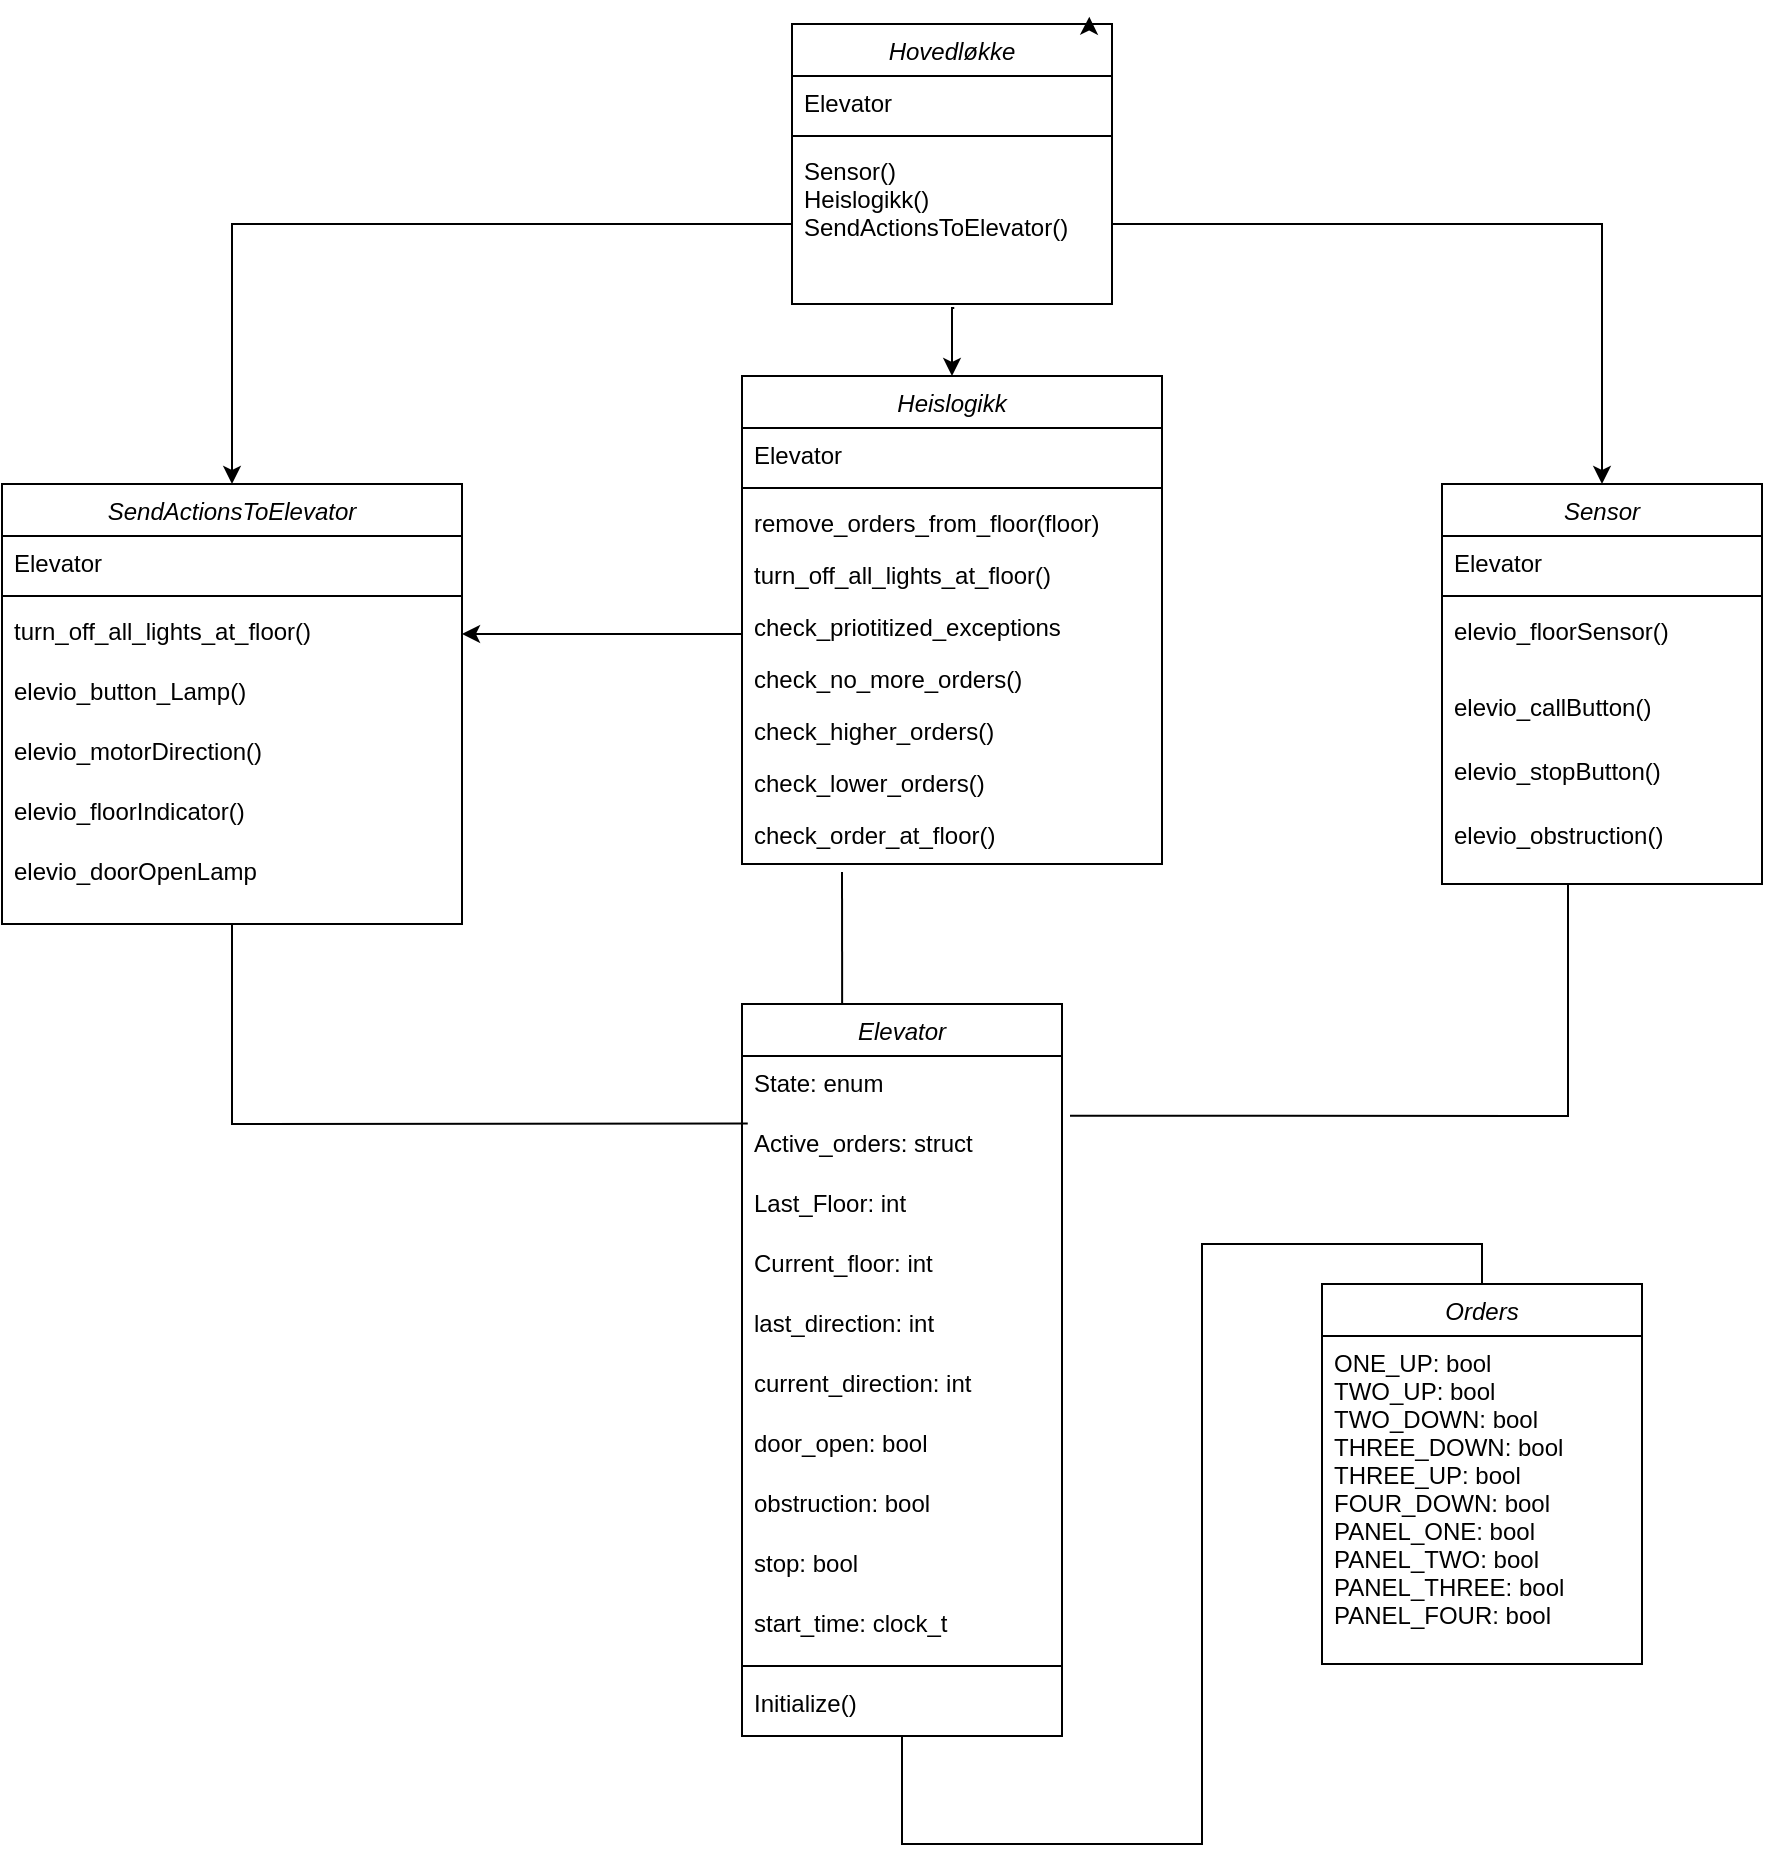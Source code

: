 <mxfile version="26.1.1">
  <diagram id="C5RBs43oDa-KdzZeNtuy" name="Page-1">
    <mxGraphModel dx="2028" dy="2124" grid="1" gridSize="10" guides="1" tooltips="1" connect="1" arrows="1" fold="1" page="1" pageScale="1" pageWidth="827" pageHeight="1169" math="0" shadow="0">
      <root>
        <mxCell id="WIyWlLk6GJQsqaUBKTNV-0" />
        <mxCell id="WIyWlLk6GJQsqaUBKTNV-1" parent="WIyWlLk6GJQsqaUBKTNV-0" />
        <mxCell id="zkfFHV4jXpPFQw0GAbJ--0" value="Hovedløkke" style="swimlane;fontStyle=2;align=center;verticalAlign=top;childLayout=stackLayout;horizontal=1;startSize=26;horizontalStack=0;resizeParent=1;resizeLast=0;collapsible=1;marginBottom=0;rounded=0;shadow=0;strokeWidth=1;" parent="WIyWlLk6GJQsqaUBKTNV-1" vertex="1">
          <mxGeometry x="455" y="-10" width="160" height="140" as="geometry">
            <mxRectangle x="230" y="140" width="160" height="26" as="alternateBounds" />
          </mxGeometry>
        </mxCell>
        <mxCell id="zkfFHV4jXpPFQw0GAbJ--1" value="Elevator" style="text;align=left;verticalAlign=top;spacingLeft=4;spacingRight=4;overflow=hidden;rotatable=0;points=[[0,0.5],[1,0.5]];portConstraint=eastwest;" parent="zkfFHV4jXpPFQw0GAbJ--0" vertex="1">
          <mxGeometry y="26" width="160" height="26" as="geometry" />
        </mxCell>
        <mxCell id="zkfFHV4jXpPFQw0GAbJ--4" value="" style="line;html=1;strokeWidth=1;align=left;verticalAlign=middle;spacingTop=-1;spacingLeft=3;spacingRight=3;rotatable=0;labelPosition=right;points=[];portConstraint=eastwest;" parent="zkfFHV4jXpPFQw0GAbJ--0" vertex="1">
          <mxGeometry y="52" width="160" height="8" as="geometry" />
        </mxCell>
        <mxCell id="zkfFHV4jXpPFQw0GAbJ--5" value="Sensor()&#xa;Heislogikk()&#xa;SendActionsToElevator()" style="text;align=left;verticalAlign=top;spacingLeft=4;spacingRight=4;overflow=hidden;rotatable=0;points=[[0,0.5],[1,0.5]];portConstraint=eastwest;" parent="zkfFHV4jXpPFQw0GAbJ--0" vertex="1">
          <mxGeometry y="60" width="160" height="80" as="geometry" />
        </mxCell>
        <mxCell id="JAbTcYo0nhCRldqUnfxY-1" value="Sensor" style="swimlane;fontStyle=2;align=center;verticalAlign=top;childLayout=stackLayout;horizontal=1;startSize=26;horizontalStack=0;resizeParent=1;resizeLast=0;collapsible=1;marginBottom=0;rounded=0;shadow=0;strokeWidth=1;" vertex="1" parent="WIyWlLk6GJQsqaUBKTNV-1">
          <mxGeometry x="780" y="220" width="160" height="200" as="geometry">
            <mxRectangle x="230" y="140" width="160" height="26" as="alternateBounds" />
          </mxGeometry>
        </mxCell>
        <mxCell id="JAbTcYo0nhCRldqUnfxY-2" value="Elevator" style="text;align=left;verticalAlign=top;spacingLeft=4;spacingRight=4;overflow=hidden;rotatable=0;points=[[0,0.5],[1,0.5]];portConstraint=eastwest;" vertex="1" parent="JAbTcYo0nhCRldqUnfxY-1">
          <mxGeometry y="26" width="160" height="26" as="geometry" />
        </mxCell>
        <mxCell id="JAbTcYo0nhCRldqUnfxY-5" value="" style="line;html=1;strokeWidth=1;align=left;verticalAlign=middle;spacingTop=-1;spacingLeft=3;spacingRight=3;rotatable=0;labelPosition=right;points=[];portConstraint=eastwest;" vertex="1" parent="JAbTcYo0nhCRldqUnfxY-1">
          <mxGeometry y="52" width="160" height="8" as="geometry" />
        </mxCell>
        <mxCell id="JAbTcYo0nhCRldqUnfxY-6" value="elevio_floorSensor()" style="text;align=left;verticalAlign=top;spacingLeft=4;spacingRight=4;overflow=hidden;rotatable=0;points=[[0,0.5],[1,0.5]];portConstraint=eastwest;" vertex="1" parent="JAbTcYo0nhCRldqUnfxY-1">
          <mxGeometry y="60" width="160" height="38" as="geometry" />
        </mxCell>
        <mxCell id="JAbTcYo0nhCRldqUnfxY-57" value="elevio_callButton()" style="text;align=left;verticalAlign=top;spacingLeft=4;spacingRight=4;overflow=hidden;rotatable=0;points=[[0,0.5],[1,0.5]];portConstraint=eastwest;" vertex="1" parent="JAbTcYo0nhCRldqUnfxY-1">
          <mxGeometry y="98" width="160" height="32" as="geometry" />
        </mxCell>
        <mxCell id="JAbTcYo0nhCRldqUnfxY-82" value="elevio_stopButton()" style="text;align=left;verticalAlign=top;spacingLeft=4;spacingRight=4;overflow=hidden;rotatable=0;points=[[0,0.5],[1,0.5]];portConstraint=eastwest;" vertex="1" parent="JAbTcYo0nhCRldqUnfxY-1">
          <mxGeometry y="130" width="160" height="32" as="geometry" />
        </mxCell>
        <mxCell id="JAbTcYo0nhCRldqUnfxY-83" value="elevio_obstruction()" style="text;align=left;verticalAlign=top;spacingLeft=4;spacingRight=4;overflow=hidden;rotatable=0;points=[[0,0.5],[1,0.5]];portConstraint=eastwest;" vertex="1" parent="JAbTcYo0nhCRldqUnfxY-1">
          <mxGeometry y="162" width="160" height="32" as="geometry" />
        </mxCell>
        <mxCell id="JAbTcYo0nhCRldqUnfxY-7" value="Elevator" style="swimlane;fontStyle=2;align=center;verticalAlign=top;childLayout=stackLayout;horizontal=1;startSize=26;horizontalStack=0;resizeParent=1;resizeLast=0;collapsible=1;marginBottom=0;rounded=0;shadow=0;strokeWidth=1;" vertex="1" parent="WIyWlLk6GJQsqaUBKTNV-1">
          <mxGeometry x="430" y="480" width="160" height="366" as="geometry">
            <mxRectangle x="230" y="140" width="160" height="26" as="alternateBounds" />
          </mxGeometry>
        </mxCell>
        <mxCell id="JAbTcYo0nhCRldqUnfxY-33" value="State: enum" style="text;align=left;verticalAlign=top;spacingLeft=4;spacingRight=4;overflow=hidden;rotatable=0;points=[[0,0.5],[1,0.5]];portConstraint=eastwest;" vertex="1" parent="JAbTcYo0nhCRldqUnfxY-7">
          <mxGeometry y="26" width="160" height="30" as="geometry" />
        </mxCell>
        <mxCell id="JAbTcYo0nhCRldqUnfxY-34" value="Active_orders: struct" style="text;align=left;verticalAlign=top;spacingLeft=4;spacingRight=4;overflow=hidden;rotatable=0;points=[[0,0.5],[1,0.5]];portConstraint=eastwest;" vertex="1" parent="JAbTcYo0nhCRldqUnfxY-7">
          <mxGeometry y="56" width="160" height="30" as="geometry" />
        </mxCell>
        <mxCell id="JAbTcYo0nhCRldqUnfxY-35" value="Last_Floor: int" style="text;align=left;verticalAlign=top;spacingLeft=4;spacingRight=4;overflow=hidden;rotatable=0;points=[[0,0.5],[1,0.5]];portConstraint=eastwest;" vertex="1" parent="JAbTcYo0nhCRldqUnfxY-7">
          <mxGeometry y="86" width="160" height="30" as="geometry" />
        </mxCell>
        <mxCell id="JAbTcYo0nhCRldqUnfxY-36" value="Current_floor: int" style="text;align=left;verticalAlign=top;spacingLeft=4;spacingRight=4;overflow=hidden;rotatable=0;points=[[0,0.5],[1,0.5]];portConstraint=eastwest;" vertex="1" parent="JAbTcYo0nhCRldqUnfxY-7">
          <mxGeometry y="116" width="160" height="30" as="geometry" />
        </mxCell>
        <mxCell id="JAbTcYo0nhCRldqUnfxY-37" value="last_direction: int" style="text;align=left;verticalAlign=top;spacingLeft=4;spacingRight=4;overflow=hidden;rotatable=0;points=[[0,0.5],[1,0.5]];portConstraint=eastwest;" vertex="1" parent="JAbTcYo0nhCRldqUnfxY-7">
          <mxGeometry y="146" width="160" height="30" as="geometry" />
        </mxCell>
        <mxCell id="JAbTcYo0nhCRldqUnfxY-39" value="current_direction: int" style="text;align=left;verticalAlign=top;spacingLeft=4;spacingRight=4;overflow=hidden;rotatable=0;points=[[0,0.5],[1,0.5]];portConstraint=eastwest;" vertex="1" parent="JAbTcYo0nhCRldqUnfxY-7">
          <mxGeometry y="176" width="160" height="30" as="geometry" />
        </mxCell>
        <mxCell id="JAbTcYo0nhCRldqUnfxY-40" value="door_open: bool" style="text;align=left;verticalAlign=top;spacingLeft=4;spacingRight=4;overflow=hidden;rotatable=0;points=[[0,0.5],[1,0.5]];portConstraint=eastwest;" vertex="1" parent="JAbTcYo0nhCRldqUnfxY-7">
          <mxGeometry y="206" width="160" height="30" as="geometry" />
        </mxCell>
        <mxCell id="JAbTcYo0nhCRldqUnfxY-42" value="obstruction: bool" style="text;align=left;verticalAlign=top;spacingLeft=4;spacingRight=4;overflow=hidden;rotatable=0;points=[[0,0.5],[1,0.5]];portConstraint=eastwest;" vertex="1" parent="JAbTcYo0nhCRldqUnfxY-7">
          <mxGeometry y="236" width="160" height="30" as="geometry" />
        </mxCell>
        <mxCell id="JAbTcYo0nhCRldqUnfxY-43" value="stop: bool" style="text;align=left;verticalAlign=top;spacingLeft=4;spacingRight=4;overflow=hidden;rotatable=0;points=[[0,0.5],[1,0.5]];portConstraint=eastwest;" vertex="1" parent="JAbTcYo0nhCRldqUnfxY-7">
          <mxGeometry y="266" width="160" height="30" as="geometry" />
        </mxCell>
        <mxCell id="JAbTcYo0nhCRldqUnfxY-76" value="start_time: clock_t " style="text;align=left;verticalAlign=top;spacingLeft=4;spacingRight=4;overflow=hidden;rotatable=0;points=[[0,0.5],[1,0.5]];portConstraint=eastwest;" vertex="1" parent="JAbTcYo0nhCRldqUnfxY-7">
          <mxGeometry y="296" width="160" height="30" as="geometry" />
        </mxCell>
        <mxCell id="JAbTcYo0nhCRldqUnfxY-11" value="" style="line;html=1;strokeWidth=1;align=left;verticalAlign=middle;spacingTop=-1;spacingLeft=3;spacingRight=3;rotatable=0;labelPosition=right;points=[];portConstraint=eastwest;" vertex="1" parent="JAbTcYo0nhCRldqUnfxY-7">
          <mxGeometry y="326" width="160" height="10" as="geometry" />
        </mxCell>
        <mxCell id="JAbTcYo0nhCRldqUnfxY-56" value="Initialize()" style="text;align=left;verticalAlign=top;spacingLeft=4;spacingRight=4;overflow=hidden;rotatable=0;points=[[0,0.5],[1,0.5]];portConstraint=eastwest;" vertex="1" parent="JAbTcYo0nhCRldqUnfxY-7">
          <mxGeometry y="336" width="160" height="30" as="geometry" />
        </mxCell>
        <mxCell id="JAbTcYo0nhCRldqUnfxY-13" style="edgeStyle=orthogonalEdgeStyle;rounded=0;orthogonalLoop=1;jettySize=auto;html=1;exitX=1;exitY=0;exitDx=0;exitDy=0;entryX=0.929;entryY=-0.026;entryDx=0;entryDy=0;entryPerimeter=0;" edge="1" parent="WIyWlLk6GJQsqaUBKTNV-1" source="zkfFHV4jXpPFQw0GAbJ--0" target="zkfFHV4jXpPFQw0GAbJ--0">
          <mxGeometry relative="1" as="geometry" />
        </mxCell>
        <mxCell id="JAbTcYo0nhCRldqUnfxY-14" value="Orders" style="swimlane;fontStyle=2;align=center;verticalAlign=top;childLayout=stackLayout;horizontal=1;startSize=26;horizontalStack=0;resizeParent=1;resizeLast=0;collapsible=1;marginBottom=0;rounded=0;shadow=0;strokeWidth=1;" vertex="1" parent="WIyWlLk6GJQsqaUBKTNV-1">
          <mxGeometry x="720" y="620" width="160" height="190" as="geometry">
            <mxRectangle x="230" y="140" width="160" height="26" as="alternateBounds" />
          </mxGeometry>
        </mxCell>
        <mxCell id="JAbTcYo0nhCRldqUnfxY-17" value="ONE_UP: bool  &#xa;TWO_UP: bool  &#xa;TWO_DOWN: bool  &#xa;THREE_DOWN: bool  &#xa;THREE_UP: bool  &#xa;FOUR_DOWN: bool  &#xa;PANEL_ONE: bool  &#xa;PANEL_TWO: bool  &#xa;PANEL_THREE: bool  &#xa;PANEL_FOUR: bool  &#xa;" style="text;align=left;verticalAlign=top;spacingLeft=4;spacingRight=4;overflow=hidden;rotatable=0;points=[[0,0.5],[1,0.5]];portConstraint=eastwest;rounded=0;shadow=0;html=0;" vertex="1" parent="JAbTcYo0nhCRldqUnfxY-14">
          <mxGeometry y="26" width="160" height="154" as="geometry" />
        </mxCell>
        <mxCell id="JAbTcYo0nhCRldqUnfxY-18" value="" style="line;html=1;strokeWidth=1;align=left;verticalAlign=middle;spacingTop=-1;spacingLeft=3;spacingRight=3;rotatable=0;labelPosition=right;points=[];portConstraint=eastwest;" vertex="1" parent="JAbTcYo0nhCRldqUnfxY-14">
          <mxGeometry y="180" width="160" as="geometry" />
        </mxCell>
        <mxCell id="JAbTcYo0nhCRldqUnfxY-86" style="edgeStyle=orthogonalEdgeStyle;rounded=0;orthogonalLoop=1;jettySize=auto;html=1;entryX=1;entryY=0.5;entryDx=0;entryDy=0;" edge="1" parent="WIyWlLk6GJQsqaUBKTNV-1" source="JAbTcYo0nhCRldqUnfxY-20" target="JAbTcYo0nhCRldqUnfxY-31">
          <mxGeometry relative="1" as="geometry">
            <Array as="points">
              <mxPoint x="400" y="295" />
              <mxPoint x="400" y="295" />
            </Array>
          </mxGeometry>
        </mxCell>
        <mxCell id="JAbTcYo0nhCRldqUnfxY-20" value="Heislogikk" style="swimlane;fontStyle=2;align=center;verticalAlign=top;childLayout=stackLayout;horizontal=1;startSize=26;horizontalStack=0;resizeParent=1;resizeLast=0;collapsible=1;marginBottom=0;rounded=0;shadow=0;strokeWidth=1;" vertex="1" parent="WIyWlLk6GJQsqaUBKTNV-1">
          <mxGeometry x="430" y="166" width="210" height="244" as="geometry">
            <mxRectangle x="230" y="140" width="160" height="26" as="alternateBounds" />
          </mxGeometry>
        </mxCell>
        <mxCell id="JAbTcYo0nhCRldqUnfxY-23" value="Elevator" style="text;align=left;verticalAlign=top;spacingLeft=4;spacingRight=4;overflow=hidden;rotatable=0;points=[[0,0.5],[1,0.5]];portConstraint=eastwest;rounded=0;shadow=0;html=0;" vertex="1" parent="JAbTcYo0nhCRldqUnfxY-20">
          <mxGeometry y="26" width="210" height="26" as="geometry" />
        </mxCell>
        <mxCell id="JAbTcYo0nhCRldqUnfxY-24" value="" style="line;html=1;strokeWidth=1;align=left;verticalAlign=middle;spacingTop=-1;spacingLeft=3;spacingRight=3;rotatable=0;labelPosition=right;points=[];portConstraint=eastwest;" vertex="1" parent="JAbTcYo0nhCRldqUnfxY-20">
          <mxGeometry y="52" width="210" height="8" as="geometry" />
        </mxCell>
        <mxCell id="JAbTcYo0nhCRldqUnfxY-25" value="remove_orders_from_floor(floor)" style="text;align=left;verticalAlign=top;spacingLeft=4;spacingRight=4;overflow=hidden;rotatable=0;points=[[0,0.5],[1,0.5]];portConstraint=eastwest;" vertex="1" parent="JAbTcYo0nhCRldqUnfxY-20">
          <mxGeometry y="60" width="210" height="26" as="geometry" />
        </mxCell>
        <mxCell id="JAbTcYo0nhCRldqUnfxY-53" value="turn_off_all_lights_at_floor()" style="text;align=left;verticalAlign=top;spacingLeft=4;spacingRight=4;overflow=hidden;rotatable=0;points=[[0,0.5],[1,0.5]];portConstraint=eastwest;" vertex="1" parent="JAbTcYo0nhCRldqUnfxY-20">
          <mxGeometry y="86" width="210" height="26" as="geometry" />
        </mxCell>
        <mxCell id="JAbTcYo0nhCRldqUnfxY-75" value="check_priotitized_exceptions" style="text;align=left;verticalAlign=top;spacingLeft=4;spacingRight=4;overflow=hidden;rotatable=0;points=[[0,0.5],[1,0.5]];portConstraint=eastwest;" vertex="1" parent="JAbTcYo0nhCRldqUnfxY-20">
          <mxGeometry y="112" width="210" height="26" as="geometry" />
        </mxCell>
        <mxCell id="JAbTcYo0nhCRldqUnfxY-77" value="check_no_more_orders()" style="text;align=left;verticalAlign=top;spacingLeft=4;spacingRight=4;overflow=hidden;rotatable=0;points=[[0,0.5],[1,0.5]];portConstraint=eastwest;" vertex="1" parent="JAbTcYo0nhCRldqUnfxY-20">
          <mxGeometry y="138" width="210" height="26" as="geometry" />
        </mxCell>
        <mxCell id="JAbTcYo0nhCRldqUnfxY-78" value="check_higher_orders()" style="text;align=left;verticalAlign=top;spacingLeft=4;spacingRight=4;overflow=hidden;rotatable=0;points=[[0,0.5],[1,0.5]];portConstraint=eastwest;" vertex="1" parent="JAbTcYo0nhCRldqUnfxY-20">
          <mxGeometry y="164" width="210" height="26" as="geometry" />
        </mxCell>
        <mxCell id="JAbTcYo0nhCRldqUnfxY-79" value="check_lower_orders()" style="text;align=left;verticalAlign=top;spacingLeft=4;spacingRight=4;overflow=hidden;rotatable=0;points=[[0,0.5],[1,0.5]];portConstraint=eastwest;" vertex="1" parent="JAbTcYo0nhCRldqUnfxY-20">
          <mxGeometry y="190" width="210" height="26" as="geometry" />
        </mxCell>
        <mxCell id="JAbTcYo0nhCRldqUnfxY-80" value="check_order_at_floor()" style="text;align=left;verticalAlign=top;spacingLeft=4;spacingRight=4;overflow=hidden;rotatable=0;points=[[0,0.5],[1,0.5]];portConstraint=eastwest;" vertex="1" parent="JAbTcYo0nhCRldqUnfxY-20">
          <mxGeometry y="216" width="210" height="26" as="geometry" />
        </mxCell>
        <mxCell id="JAbTcYo0nhCRldqUnfxY-26" value="SendActionsToElevator" style="swimlane;fontStyle=2;align=center;verticalAlign=top;childLayout=stackLayout;horizontal=1;startSize=26;horizontalStack=0;resizeParent=1;resizeLast=0;collapsible=1;marginBottom=0;rounded=0;shadow=0;strokeWidth=1;" vertex="1" parent="WIyWlLk6GJQsqaUBKTNV-1">
          <mxGeometry x="60" y="220" width="230" height="220" as="geometry">
            <mxRectangle x="230" y="140" width="160" height="26" as="alternateBounds" />
          </mxGeometry>
        </mxCell>
        <mxCell id="JAbTcYo0nhCRldqUnfxY-27" value="Elevator" style="text;align=left;verticalAlign=top;spacingLeft=4;spacingRight=4;overflow=hidden;rotatable=0;points=[[0,0.5],[1,0.5]];portConstraint=eastwest;" vertex="1" parent="JAbTcYo0nhCRldqUnfxY-26">
          <mxGeometry y="26" width="230" height="26" as="geometry" />
        </mxCell>
        <mxCell id="JAbTcYo0nhCRldqUnfxY-30" value="" style="line;html=1;strokeWidth=1;align=left;verticalAlign=middle;spacingTop=-1;spacingLeft=3;spacingRight=3;rotatable=0;labelPosition=right;points=[];portConstraint=eastwest;" vertex="1" parent="JAbTcYo0nhCRldqUnfxY-26">
          <mxGeometry y="52" width="230" height="8" as="geometry" />
        </mxCell>
        <mxCell id="JAbTcYo0nhCRldqUnfxY-31" value="turn_off_all_lights_at_floor()" style="text;align=left;verticalAlign=top;spacingLeft=4;spacingRight=4;overflow=hidden;rotatable=0;points=[[0,0.5],[1,0.5]];portConstraint=eastwest;" vertex="1" parent="JAbTcYo0nhCRldqUnfxY-26">
          <mxGeometry y="60" width="230" height="30" as="geometry" />
        </mxCell>
        <mxCell id="JAbTcYo0nhCRldqUnfxY-52" value="elevio_button_Lamp()" style="text;align=left;verticalAlign=top;spacingLeft=4;spacingRight=4;overflow=hidden;rotatable=0;points=[[0,0.5],[1,0.5]];portConstraint=eastwest;" vertex="1" parent="JAbTcYo0nhCRldqUnfxY-26">
          <mxGeometry y="90" width="230" height="30" as="geometry" />
        </mxCell>
        <mxCell id="JAbTcYo0nhCRldqUnfxY-54" value="elevio_motorDirection()" style="text;align=left;verticalAlign=top;spacingLeft=4;spacingRight=4;overflow=hidden;rotatable=0;points=[[0,0.5],[1,0.5]];portConstraint=eastwest;" vertex="1" parent="JAbTcYo0nhCRldqUnfxY-26">
          <mxGeometry y="120" width="230" height="30" as="geometry" />
        </mxCell>
        <mxCell id="JAbTcYo0nhCRldqUnfxY-55" value="elevio_floorIndicator()" style="text;align=left;verticalAlign=top;spacingLeft=4;spacingRight=4;overflow=hidden;rotatable=0;points=[[0,0.5],[1,0.5]];portConstraint=eastwest;" vertex="1" parent="JAbTcYo0nhCRldqUnfxY-26">
          <mxGeometry y="150" width="230" height="30" as="geometry" />
        </mxCell>
        <mxCell id="JAbTcYo0nhCRldqUnfxY-84" value="elevio_doorOpenLamp" style="text;align=left;verticalAlign=top;spacingLeft=4;spacingRight=4;overflow=hidden;rotatable=0;points=[[0,0.5],[1,0.5]];portConstraint=eastwest;" vertex="1" parent="JAbTcYo0nhCRldqUnfxY-26">
          <mxGeometry y="180" width="230" height="30" as="geometry" />
        </mxCell>
        <mxCell id="JAbTcYo0nhCRldqUnfxY-60" style="edgeStyle=orthogonalEdgeStyle;rounded=0;orthogonalLoop=1;jettySize=auto;html=1;" edge="1" parent="WIyWlLk6GJQsqaUBKTNV-1" source="zkfFHV4jXpPFQw0GAbJ--5" target="JAbTcYo0nhCRldqUnfxY-1">
          <mxGeometry relative="1" as="geometry" />
        </mxCell>
        <mxCell id="JAbTcYo0nhCRldqUnfxY-61" style="edgeStyle=orthogonalEdgeStyle;rounded=0;orthogonalLoop=1;jettySize=auto;html=1;entryX=0.5;entryY=0;entryDx=0;entryDy=0;exitX=0.507;exitY=1.025;exitDx=0;exitDy=0;exitPerimeter=0;" edge="1" parent="WIyWlLk6GJQsqaUBKTNV-1" source="zkfFHV4jXpPFQw0GAbJ--5" target="JAbTcYo0nhCRldqUnfxY-20">
          <mxGeometry relative="1" as="geometry">
            <Array as="points">
              <mxPoint x="535" y="132" />
            </Array>
          </mxGeometry>
        </mxCell>
        <mxCell id="JAbTcYo0nhCRldqUnfxY-62" style="edgeStyle=orthogonalEdgeStyle;rounded=0;orthogonalLoop=1;jettySize=auto;html=1;entryX=0.5;entryY=0;entryDx=0;entryDy=0;" edge="1" parent="WIyWlLk6GJQsqaUBKTNV-1" source="zkfFHV4jXpPFQw0GAbJ--5" target="JAbTcYo0nhCRldqUnfxY-26">
          <mxGeometry relative="1" as="geometry" />
        </mxCell>
        <mxCell id="JAbTcYo0nhCRldqUnfxY-65" value="" style="endArrow=none;html=1;rounded=0;exitX=0.313;exitY=0;exitDx=0;exitDy=0;exitPerimeter=0;" edge="1" parent="WIyWlLk6GJQsqaUBKTNV-1" source="JAbTcYo0nhCRldqUnfxY-7">
          <mxGeometry width="50" height="50" relative="1" as="geometry">
            <mxPoint x="470" y="470" as="sourcePoint" />
            <mxPoint x="480" y="414" as="targetPoint" />
          </mxGeometry>
        </mxCell>
        <mxCell id="JAbTcYo0nhCRldqUnfxY-67" value="" style="endArrow=none;html=1;rounded=0;entryX=0.018;entryY=0.123;entryDx=0;entryDy=0;entryPerimeter=0;exitX=0.5;exitY=1;exitDx=0;exitDy=0;" edge="1" parent="WIyWlLk6GJQsqaUBKTNV-1" source="JAbTcYo0nhCRldqUnfxY-26" target="JAbTcYo0nhCRldqUnfxY-34">
          <mxGeometry width="50" height="50" relative="1" as="geometry">
            <mxPoint x="180" y="534" as="sourcePoint" />
            <mxPoint x="390" y="480" as="targetPoint" />
            <Array as="points">
              <mxPoint x="175" y="540" />
            </Array>
          </mxGeometry>
        </mxCell>
        <mxCell id="JAbTcYo0nhCRldqUnfxY-73" value="" style="endArrow=none;html=1;rounded=0;entryX=0.5;entryY=1;entryDx=0;entryDy=0;exitX=0.5;exitY=0;exitDx=0;exitDy=0;" edge="1" parent="WIyWlLk6GJQsqaUBKTNV-1" source="JAbTcYo0nhCRldqUnfxY-14" target="JAbTcYo0nhCRldqUnfxY-7">
          <mxGeometry width="50" height="50" relative="1" as="geometry">
            <mxPoint x="370" y="830" as="sourcePoint" />
            <mxPoint x="420" y="780" as="targetPoint" />
            <Array as="points">
              <mxPoint x="800" y="600" />
              <mxPoint x="660" y="600" />
              <mxPoint x="660" y="900" />
              <mxPoint x="510" y="900" />
            </Array>
          </mxGeometry>
        </mxCell>
        <mxCell id="JAbTcYo0nhCRldqUnfxY-74" value="" style="endArrow=none;html=1;rounded=0;entryX=1.025;entryY=-0.004;entryDx=0;entryDy=0;entryPerimeter=0;" edge="1" parent="WIyWlLk6GJQsqaUBKTNV-1" target="JAbTcYo0nhCRldqUnfxY-34">
          <mxGeometry width="50" height="50" relative="1" as="geometry">
            <mxPoint x="843" y="420" as="sourcePoint" />
            <mxPoint x="420" y="430" as="targetPoint" />
            <Array as="points">
              <mxPoint x="843" y="536" />
            </Array>
          </mxGeometry>
        </mxCell>
      </root>
    </mxGraphModel>
  </diagram>
</mxfile>
